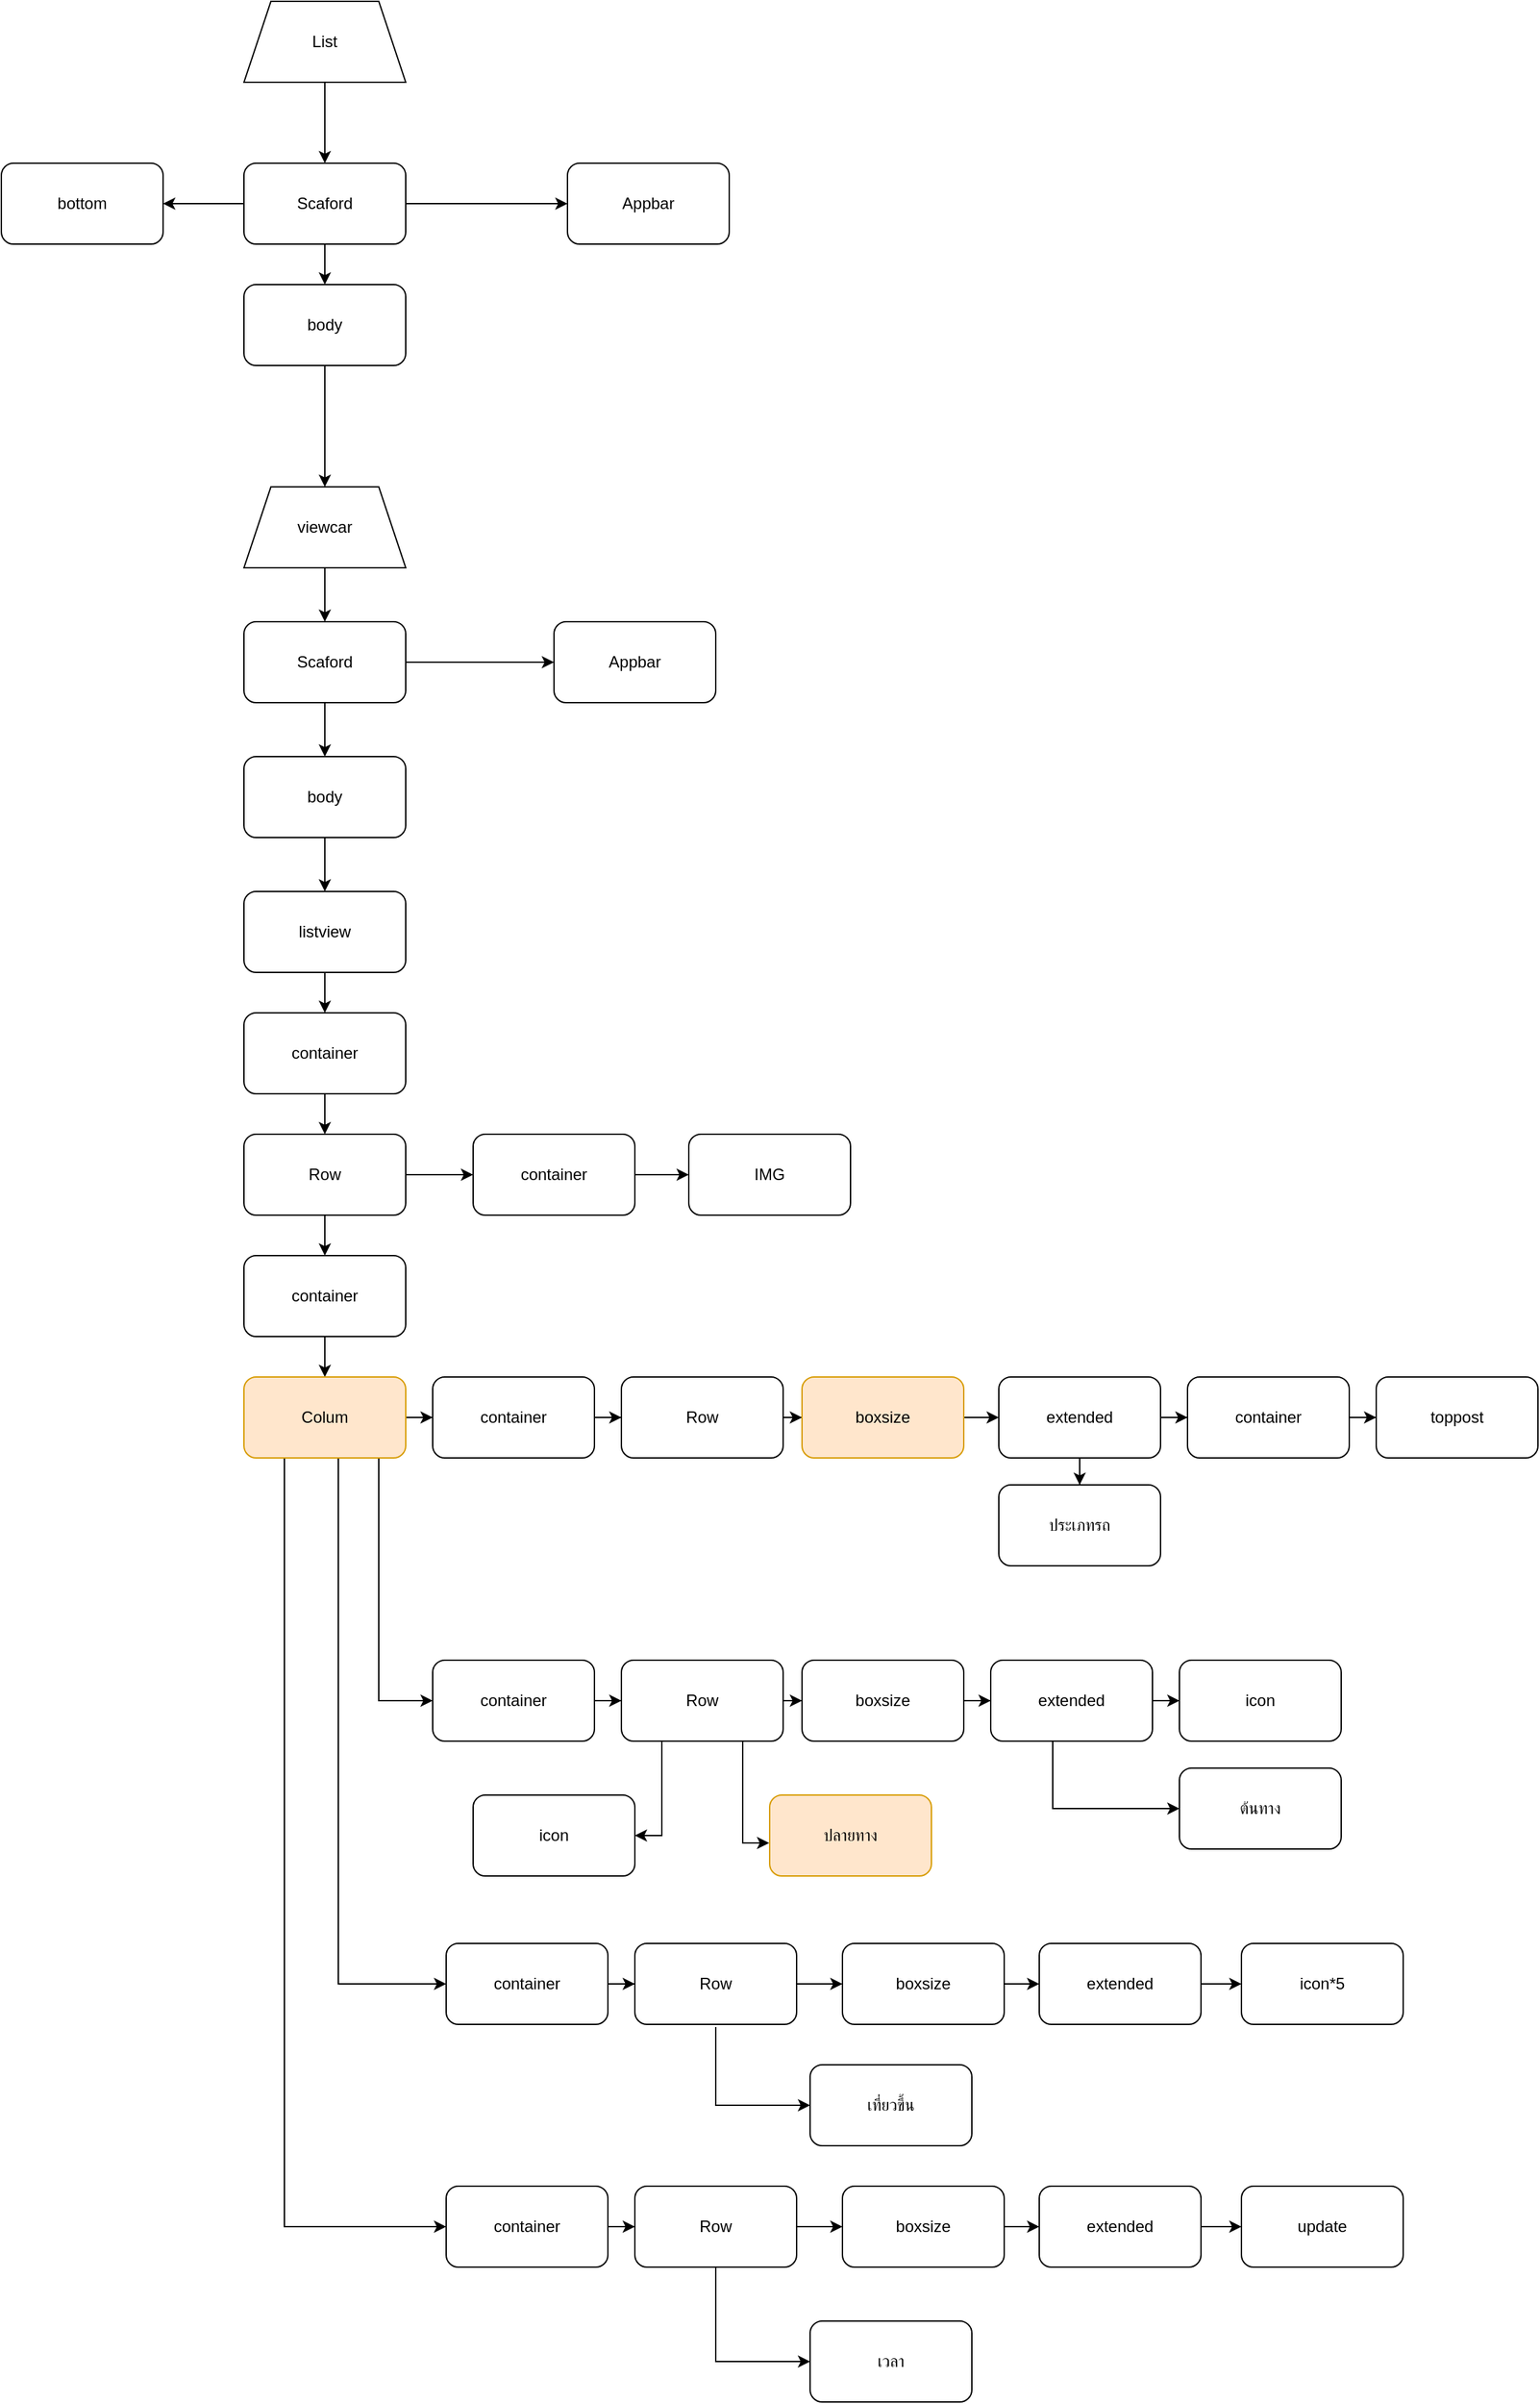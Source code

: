 <mxfile version="13.6.9" type="github">
  <diagram id="C5RBs43oDa-KdzZeNtuy" name="Page-1">
    <mxGraphModel dx="2500" dy="934" grid="1" gridSize="10" guides="1" tooltips="1" connect="1" arrows="1" fold="1" page="1" pageScale="1" pageWidth="827" pageHeight="1169" math="0" shadow="0">
      <root>
        <mxCell id="WIyWlLk6GJQsqaUBKTNV-0" />
        <mxCell id="WIyWlLk6GJQsqaUBKTNV-1" parent="WIyWlLk6GJQsqaUBKTNV-0" />
        <mxCell id="GzKHJA3VvgUtTRqvoM-W-0" value="Scaford" style="rounded=1;whiteSpace=wrap;html=1;" vertex="1" parent="WIyWlLk6GJQsqaUBKTNV-1">
          <mxGeometry x="160" y="170" width="120" height="60" as="geometry" />
        </mxCell>
        <mxCell id="GzKHJA3VvgUtTRqvoM-W-1" value="Appbar" style="rounded=1;whiteSpace=wrap;html=1;" vertex="1" parent="WIyWlLk6GJQsqaUBKTNV-1">
          <mxGeometry x="400" y="170" width="120" height="60" as="geometry" />
        </mxCell>
        <mxCell id="GzKHJA3VvgUtTRqvoM-W-2" value="" style="endArrow=classic;html=1;exitX=1;exitY=0.5;exitDx=0;exitDy=0;" edge="1" parent="WIyWlLk6GJQsqaUBKTNV-1" source="GzKHJA3VvgUtTRqvoM-W-0" target="GzKHJA3VvgUtTRqvoM-W-1">
          <mxGeometry width="50" height="50" relative="1" as="geometry">
            <mxPoint x="330" y="320" as="sourcePoint" />
            <mxPoint x="380" y="270" as="targetPoint" />
          </mxGeometry>
        </mxCell>
        <mxCell id="GzKHJA3VvgUtTRqvoM-W-3" value="bottom" style="rounded=1;whiteSpace=wrap;html=1;" vertex="1" parent="WIyWlLk6GJQsqaUBKTNV-1">
          <mxGeometry x="-20" y="170" width="120" height="60" as="geometry" />
        </mxCell>
        <mxCell id="GzKHJA3VvgUtTRqvoM-W-4" value="" style="endArrow=classic;html=1;exitX=0;exitY=0.5;exitDx=0;exitDy=0;" edge="1" parent="WIyWlLk6GJQsqaUBKTNV-1" source="GzKHJA3VvgUtTRqvoM-W-0" target="GzKHJA3VvgUtTRqvoM-W-3">
          <mxGeometry width="50" height="50" relative="1" as="geometry">
            <mxPoint x="330" y="320" as="sourcePoint" />
            <mxPoint x="380" y="270" as="targetPoint" />
          </mxGeometry>
        </mxCell>
        <mxCell id="GzKHJA3VvgUtTRqvoM-W-5" value="body" style="rounded=1;whiteSpace=wrap;html=1;" vertex="1" parent="WIyWlLk6GJQsqaUBKTNV-1">
          <mxGeometry x="160" y="260" width="120" height="60" as="geometry" />
        </mxCell>
        <mxCell id="GzKHJA3VvgUtTRqvoM-W-6" value="" style="endArrow=classic;html=1;exitX=0.5;exitY=1;exitDx=0;exitDy=0;entryX=0.5;entryY=0;entryDx=0;entryDy=0;" edge="1" parent="WIyWlLk6GJQsqaUBKTNV-1" source="GzKHJA3VvgUtTRqvoM-W-0" target="GzKHJA3VvgUtTRqvoM-W-5">
          <mxGeometry width="50" height="50" relative="1" as="geometry">
            <mxPoint x="330" y="320" as="sourcePoint" />
            <mxPoint x="380" y="270" as="targetPoint" />
          </mxGeometry>
        </mxCell>
        <mxCell id="GzKHJA3VvgUtTRqvoM-W-8" value="" style="edgeStyle=orthogonalEdgeStyle;rounded=0;orthogonalLoop=1;jettySize=auto;html=1;" edge="1" parent="WIyWlLk6GJQsqaUBKTNV-1" source="GzKHJA3VvgUtTRqvoM-W-7" target="GzKHJA3VvgUtTRqvoM-W-0">
          <mxGeometry relative="1" as="geometry" />
        </mxCell>
        <mxCell id="GzKHJA3VvgUtTRqvoM-W-7" value="List" style="shape=trapezoid;perimeter=trapezoidPerimeter;whiteSpace=wrap;html=1;fixedSize=1;" vertex="1" parent="WIyWlLk6GJQsqaUBKTNV-1">
          <mxGeometry x="160" y="50" width="120" height="60" as="geometry" />
        </mxCell>
        <mxCell id="GzKHJA3VvgUtTRqvoM-W-9" value="viewcar" style="shape=trapezoid;perimeter=trapezoidPerimeter;whiteSpace=wrap;html=1;fixedSize=1;" vertex="1" parent="WIyWlLk6GJQsqaUBKTNV-1">
          <mxGeometry x="160" y="410" width="120" height="60" as="geometry" />
        </mxCell>
        <mxCell id="GzKHJA3VvgUtTRqvoM-W-10" value="" style="endArrow=classic;html=1;exitX=0.5;exitY=1;exitDx=0;exitDy=0;entryX=0.5;entryY=0;entryDx=0;entryDy=0;" edge="1" parent="WIyWlLk6GJQsqaUBKTNV-1" source="GzKHJA3VvgUtTRqvoM-W-5" target="GzKHJA3VvgUtTRqvoM-W-9">
          <mxGeometry width="50" height="50" relative="1" as="geometry">
            <mxPoint x="330" y="320" as="sourcePoint" />
            <mxPoint x="380" y="270" as="targetPoint" />
          </mxGeometry>
        </mxCell>
        <mxCell id="GzKHJA3VvgUtTRqvoM-W-11" value="Appbar" style="rounded=1;whiteSpace=wrap;html=1;" vertex="1" parent="WIyWlLk6GJQsqaUBKTNV-1">
          <mxGeometry x="390" y="510" width="120" height="60" as="geometry" />
        </mxCell>
        <mxCell id="GzKHJA3VvgUtTRqvoM-W-12" value="" style="endArrow=classic;html=1;" edge="1" parent="WIyWlLk6GJQsqaUBKTNV-1" target="GzKHJA3VvgUtTRqvoM-W-11" source="GzKHJA3VvgUtTRqvoM-W-54">
          <mxGeometry width="50" height="50" relative="1" as="geometry">
            <mxPoint x="294" y="440" as="sourcePoint" />
            <mxPoint x="394" y="510" as="targetPoint" />
          </mxGeometry>
        </mxCell>
        <mxCell id="GzKHJA3VvgUtTRqvoM-W-13" value="body" style="rounded=1;whiteSpace=wrap;html=1;" vertex="1" parent="WIyWlLk6GJQsqaUBKTNV-1">
          <mxGeometry x="160" y="610" width="120" height="60" as="geometry" />
        </mxCell>
        <mxCell id="GzKHJA3VvgUtTRqvoM-W-14" value="" style="endArrow=classic;html=1;exitX=0.5;exitY=1;exitDx=0;exitDy=0;entryX=0.5;entryY=0;entryDx=0;entryDy=0;" edge="1" parent="WIyWlLk6GJQsqaUBKTNV-1" source="GzKHJA3VvgUtTRqvoM-W-9" target="GzKHJA3VvgUtTRqvoM-W-54">
          <mxGeometry width="50" height="50" relative="1" as="geometry">
            <mxPoint x="330" y="570" as="sourcePoint" />
            <mxPoint x="380" y="520" as="targetPoint" />
          </mxGeometry>
        </mxCell>
        <mxCell id="GzKHJA3VvgUtTRqvoM-W-15" value="listview" style="rounded=1;whiteSpace=wrap;html=1;" vertex="1" parent="WIyWlLk6GJQsqaUBKTNV-1">
          <mxGeometry x="160" y="710" width="120" height="60" as="geometry" />
        </mxCell>
        <mxCell id="GzKHJA3VvgUtTRqvoM-W-16" value="" style="endArrow=classic;html=1;exitX=0.5;exitY=1;exitDx=0;exitDy=0;" edge="1" parent="WIyWlLk6GJQsqaUBKTNV-1" source="GzKHJA3VvgUtTRqvoM-W-13" target="GzKHJA3VvgUtTRqvoM-W-15">
          <mxGeometry width="50" height="50" relative="1" as="geometry">
            <mxPoint x="330" y="840" as="sourcePoint" />
            <mxPoint x="380" y="790" as="targetPoint" />
          </mxGeometry>
        </mxCell>
        <mxCell id="GzKHJA3VvgUtTRqvoM-W-17" value="container" style="rounded=1;whiteSpace=wrap;html=1;" vertex="1" parent="WIyWlLk6GJQsqaUBKTNV-1">
          <mxGeometry x="160" y="800" width="120" height="60" as="geometry" />
        </mxCell>
        <mxCell id="GzKHJA3VvgUtTRqvoM-W-18" value="" style="endArrow=classic;html=1;exitX=0.5;exitY=1;exitDx=0;exitDy=0;entryX=0.5;entryY=0;entryDx=0;entryDy=0;" edge="1" parent="WIyWlLk6GJQsqaUBKTNV-1" source="GzKHJA3VvgUtTRqvoM-W-15" target="GzKHJA3VvgUtTRqvoM-W-17">
          <mxGeometry width="50" height="50" relative="1" as="geometry">
            <mxPoint x="330" y="930" as="sourcePoint" />
            <mxPoint x="380" y="880" as="targetPoint" />
          </mxGeometry>
        </mxCell>
        <mxCell id="GzKHJA3VvgUtTRqvoM-W-56" value="" style="edgeStyle=orthogonalEdgeStyle;rounded=0;orthogonalLoop=1;jettySize=auto;html=1;" edge="1" parent="WIyWlLk6GJQsqaUBKTNV-1" source="GzKHJA3VvgUtTRqvoM-W-19" target="GzKHJA3VvgUtTRqvoM-W-22">
          <mxGeometry relative="1" as="geometry" />
        </mxCell>
        <mxCell id="GzKHJA3VvgUtTRqvoM-W-58" value="" style="edgeStyle=orthogonalEdgeStyle;rounded=0;orthogonalLoop=1;jettySize=auto;html=1;" edge="1" parent="WIyWlLk6GJQsqaUBKTNV-1" source="GzKHJA3VvgUtTRqvoM-W-19" target="GzKHJA3VvgUtTRqvoM-W-21">
          <mxGeometry relative="1" as="geometry" />
        </mxCell>
        <mxCell id="GzKHJA3VvgUtTRqvoM-W-19" value="Row" style="rounded=1;whiteSpace=wrap;html=1;" vertex="1" parent="WIyWlLk6GJQsqaUBKTNV-1">
          <mxGeometry x="160" y="890" width="120" height="60" as="geometry" />
        </mxCell>
        <mxCell id="GzKHJA3VvgUtTRqvoM-W-20" value="" style="endArrow=classic;html=1;exitX=0.5;exitY=1;exitDx=0;exitDy=0;entryX=0.5;entryY=0;entryDx=0;entryDy=0;" edge="1" parent="WIyWlLk6GJQsqaUBKTNV-1" source="GzKHJA3VvgUtTRqvoM-W-17" target="GzKHJA3VvgUtTRqvoM-W-19">
          <mxGeometry width="50" height="50" relative="1" as="geometry">
            <mxPoint x="330" y="930" as="sourcePoint" />
            <mxPoint x="380" y="880" as="targetPoint" />
          </mxGeometry>
        </mxCell>
        <mxCell id="GzKHJA3VvgUtTRqvoM-W-59" value="" style="edgeStyle=orthogonalEdgeStyle;rounded=0;orthogonalLoop=1;jettySize=auto;html=1;" edge="1" parent="WIyWlLk6GJQsqaUBKTNV-1" source="GzKHJA3VvgUtTRqvoM-W-21" target="GzKHJA3VvgUtTRqvoM-W-23">
          <mxGeometry relative="1" as="geometry" />
        </mxCell>
        <mxCell id="GzKHJA3VvgUtTRqvoM-W-21" value="container" style="rounded=1;whiteSpace=wrap;html=1;" vertex="1" parent="WIyWlLk6GJQsqaUBKTNV-1">
          <mxGeometry x="330" y="890" width="120" height="60" as="geometry" />
        </mxCell>
        <mxCell id="GzKHJA3VvgUtTRqvoM-W-57" value="" style="edgeStyle=orthogonalEdgeStyle;rounded=0;orthogonalLoop=1;jettySize=auto;html=1;" edge="1" parent="WIyWlLk6GJQsqaUBKTNV-1" source="GzKHJA3VvgUtTRqvoM-W-22" target="GzKHJA3VvgUtTRqvoM-W-32">
          <mxGeometry relative="1" as="geometry" />
        </mxCell>
        <mxCell id="GzKHJA3VvgUtTRqvoM-W-22" value="container" style="rounded=1;whiteSpace=wrap;html=1;" vertex="1" parent="WIyWlLk6GJQsqaUBKTNV-1">
          <mxGeometry x="160" y="980" width="120" height="60" as="geometry" />
        </mxCell>
        <mxCell id="GzKHJA3VvgUtTRqvoM-W-23" value="IMG" style="rounded=1;whiteSpace=wrap;html=1;" vertex="1" parent="WIyWlLk6GJQsqaUBKTNV-1">
          <mxGeometry x="490" y="890" width="120" height="60" as="geometry" />
        </mxCell>
        <mxCell id="GzKHJA3VvgUtTRqvoM-W-62" value="" style="edgeStyle=orthogonalEdgeStyle;rounded=0;orthogonalLoop=1;jettySize=auto;html=1;" edge="1" parent="WIyWlLk6GJQsqaUBKTNV-1" source="GzKHJA3VvgUtTRqvoM-W-26" target="GzKHJA3VvgUtTRqvoM-W-27">
          <mxGeometry relative="1" as="geometry" />
        </mxCell>
        <mxCell id="GzKHJA3VvgUtTRqvoM-W-26" value="Row" style="rounded=1;whiteSpace=wrap;html=1;" vertex="1" parent="WIyWlLk6GJQsqaUBKTNV-1">
          <mxGeometry x="440" y="1070" width="120" height="60" as="geometry" />
        </mxCell>
        <mxCell id="GzKHJA3VvgUtTRqvoM-W-63" value="" style="edgeStyle=orthogonalEdgeStyle;rounded=0;orthogonalLoop=1;jettySize=auto;html=1;" edge="1" parent="WIyWlLk6GJQsqaUBKTNV-1" source="GzKHJA3VvgUtTRqvoM-W-27" target="GzKHJA3VvgUtTRqvoM-W-28">
          <mxGeometry relative="1" as="geometry" />
        </mxCell>
        <mxCell id="GzKHJA3VvgUtTRqvoM-W-27" value="boxsize" style="rounded=1;whiteSpace=wrap;html=1;fillColor=#ffe6cc;strokeColor=#d79b00;" vertex="1" parent="WIyWlLk6GJQsqaUBKTNV-1">
          <mxGeometry x="574" y="1070" width="120" height="60" as="geometry" />
        </mxCell>
        <mxCell id="GzKHJA3VvgUtTRqvoM-W-64" value="" style="edgeStyle=orthogonalEdgeStyle;rounded=0;orthogonalLoop=1;jettySize=auto;html=1;" edge="1" parent="WIyWlLk6GJQsqaUBKTNV-1" source="GzKHJA3VvgUtTRqvoM-W-28" target="GzKHJA3VvgUtTRqvoM-W-30">
          <mxGeometry relative="1" as="geometry" />
        </mxCell>
        <mxCell id="GzKHJA3VvgUtTRqvoM-W-65" value="" style="edgeStyle=orthogonalEdgeStyle;rounded=0;orthogonalLoop=1;jettySize=auto;html=1;" edge="1" parent="WIyWlLk6GJQsqaUBKTNV-1" source="GzKHJA3VvgUtTRqvoM-W-28" target="GzKHJA3VvgUtTRqvoM-W-29">
          <mxGeometry relative="1" as="geometry" />
        </mxCell>
        <mxCell id="GzKHJA3VvgUtTRqvoM-W-28" value="extended" style="rounded=1;whiteSpace=wrap;html=1;" vertex="1" parent="WIyWlLk6GJQsqaUBKTNV-1">
          <mxGeometry x="720" y="1070" width="120" height="60" as="geometry" />
        </mxCell>
        <mxCell id="GzKHJA3VvgUtTRqvoM-W-29" value="ประเภทรถ" style="rounded=1;whiteSpace=wrap;html=1;" vertex="1" parent="WIyWlLk6GJQsqaUBKTNV-1">
          <mxGeometry x="720" y="1150" width="120" height="60" as="geometry" />
        </mxCell>
        <mxCell id="GzKHJA3VvgUtTRqvoM-W-66" value="" style="edgeStyle=orthogonalEdgeStyle;rounded=0;orthogonalLoop=1;jettySize=auto;html=1;" edge="1" parent="WIyWlLk6GJQsqaUBKTNV-1" source="GzKHJA3VvgUtTRqvoM-W-30" target="GzKHJA3VvgUtTRqvoM-W-31">
          <mxGeometry relative="1" as="geometry" />
        </mxCell>
        <mxCell id="GzKHJA3VvgUtTRqvoM-W-30" value="container" style="rounded=1;whiteSpace=wrap;html=1;" vertex="1" parent="WIyWlLk6GJQsqaUBKTNV-1">
          <mxGeometry x="860" y="1070" width="120" height="60" as="geometry" />
        </mxCell>
        <mxCell id="GzKHJA3VvgUtTRqvoM-W-31" value="toppost" style="rounded=1;whiteSpace=wrap;html=1;" vertex="1" parent="WIyWlLk6GJQsqaUBKTNV-1">
          <mxGeometry x="1000" y="1070" width="120" height="60" as="geometry" />
        </mxCell>
        <mxCell id="GzKHJA3VvgUtTRqvoM-W-60" value="" style="edgeStyle=orthogonalEdgeStyle;rounded=0;orthogonalLoop=1;jettySize=auto;html=1;" edge="1" parent="WIyWlLk6GJQsqaUBKTNV-1" source="GzKHJA3VvgUtTRqvoM-W-32" target="GzKHJA3VvgUtTRqvoM-W-33">
          <mxGeometry relative="1" as="geometry" />
        </mxCell>
        <mxCell id="GzKHJA3VvgUtTRqvoM-W-67" style="edgeStyle=orthogonalEdgeStyle;rounded=0;orthogonalLoop=1;jettySize=auto;html=1;entryX=0;entryY=0.5;entryDx=0;entryDy=0;" edge="1" parent="WIyWlLk6GJQsqaUBKTNV-1" source="GzKHJA3VvgUtTRqvoM-W-32" target="GzKHJA3VvgUtTRqvoM-W-34">
          <mxGeometry relative="1" as="geometry">
            <Array as="points">
              <mxPoint x="260" y="1310" />
            </Array>
          </mxGeometry>
        </mxCell>
        <mxCell id="GzKHJA3VvgUtTRqvoM-W-76" style="edgeStyle=orthogonalEdgeStyle;rounded=0;orthogonalLoop=1;jettySize=auto;html=1;entryX=0;entryY=0.5;entryDx=0;entryDy=0;" edge="1" parent="WIyWlLk6GJQsqaUBKTNV-1" source="GzKHJA3VvgUtTRqvoM-W-32" target="GzKHJA3VvgUtTRqvoM-W-42">
          <mxGeometry relative="1" as="geometry">
            <Array as="points">
              <mxPoint x="230" y="1520" />
            </Array>
          </mxGeometry>
        </mxCell>
        <mxCell id="GzKHJA3VvgUtTRqvoM-W-77" style="edgeStyle=orthogonalEdgeStyle;rounded=0;orthogonalLoop=1;jettySize=auto;html=1;exitX=0.25;exitY=1;exitDx=0;exitDy=0;entryX=0;entryY=0.5;entryDx=0;entryDy=0;" edge="1" parent="WIyWlLk6GJQsqaUBKTNV-1" source="GzKHJA3VvgUtTRqvoM-W-32" target="GzKHJA3VvgUtTRqvoM-W-48">
          <mxGeometry relative="1" as="geometry" />
        </mxCell>
        <mxCell id="GzKHJA3VvgUtTRqvoM-W-32" value="Colum" style="rounded=1;whiteSpace=wrap;html=1;fillColor=#ffe6cc;strokeColor=#d79b00;" vertex="1" parent="WIyWlLk6GJQsqaUBKTNV-1">
          <mxGeometry x="160" y="1070" width="120" height="60" as="geometry" />
        </mxCell>
        <mxCell id="GzKHJA3VvgUtTRqvoM-W-61" value="" style="edgeStyle=orthogonalEdgeStyle;rounded=0;orthogonalLoop=1;jettySize=auto;html=1;" edge="1" parent="WIyWlLk6GJQsqaUBKTNV-1" source="GzKHJA3VvgUtTRqvoM-W-33" target="GzKHJA3VvgUtTRqvoM-W-26">
          <mxGeometry relative="1" as="geometry" />
        </mxCell>
        <mxCell id="GzKHJA3VvgUtTRqvoM-W-33" value="container" style="rounded=1;whiteSpace=wrap;html=1;" vertex="1" parent="WIyWlLk6GJQsqaUBKTNV-1">
          <mxGeometry x="300" y="1070" width="120" height="60" as="geometry" />
        </mxCell>
        <mxCell id="GzKHJA3VvgUtTRqvoM-W-68" value="" style="edgeStyle=orthogonalEdgeStyle;rounded=0;orthogonalLoop=1;jettySize=auto;html=1;" edge="1" parent="WIyWlLk6GJQsqaUBKTNV-1" source="GzKHJA3VvgUtTRqvoM-W-34" target="GzKHJA3VvgUtTRqvoM-W-35">
          <mxGeometry relative="1" as="geometry" />
        </mxCell>
        <mxCell id="GzKHJA3VvgUtTRqvoM-W-34" value="container" style="rounded=1;whiteSpace=wrap;html=1;" vertex="1" parent="WIyWlLk6GJQsqaUBKTNV-1">
          <mxGeometry x="300" y="1280" width="120" height="60" as="geometry" />
        </mxCell>
        <mxCell id="GzKHJA3VvgUtTRqvoM-W-69" value="" style="edgeStyle=orthogonalEdgeStyle;rounded=0;orthogonalLoop=1;jettySize=auto;html=1;" edge="1" parent="WIyWlLk6GJQsqaUBKTNV-1" source="GzKHJA3VvgUtTRqvoM-W-35" target="GzKHJA3VvgUtTRqvoM-W-36">
          <mxGeometry relative="1" as="geometry" />
        </mxCell>
        <mxCell id="GzKHJA3VvgUtTRqvoM-W-74" value="" style="edgeStyle=orthogonalEdgeStyle;rounded=0;orthogonalLoop=1;jettySize=auto;html=1;exitX=0.25;exitY=1;exitDx=0;exitDy=0;entryX=1;entryY=0.5;entryDx=0;entryDy=0;" edge="1" parent="WIyWlLk6GJQsqaUBKTNV-1" source="GzKHJA3VvgUtTRqvoM-W-35" target="GzKHJA3VvgUtTRqvoM-W-41">
          <mxGeometry relative="1" as="geometry">
            <mxPoint x="480" y="1360" as="sourcePoint" />
          </mxGeometry>
        </mxCell>
        <mxCell id="GzKHJA3VvgUtTRqvoM-W-83" style="edgeStyle=orthogonalEdgeStyle;rounded=0;orthogonalLoop=1;jettySize=auto;html=1;entryX=-0.003;entryY=0.592;entryDx=0;entryDy=0;entryPerimeter=0;exitX=0.75;exitY=1;exitDx=0;exitDy=0;" edge="1" parent="WIyWlLk6GJQsqaUBKTNV-1" source="GzKHJA3VvgUtTRqvoM-W-35" target="GzKHJA3VvgUtTRqvoM-W-38">
          <mxGeometry relative="1" as="geometry" />
        </mxCell>
        <mxCell id="GzKHJA3VvgUtTRqvoM-W-35" value="Row" style="rounded=1;whiteSpace=wrap;html=1;" vertex="1" parent="WIyWlLk6GJQsqaUBKTNV-1">
          <mxGeometry x="440" y="1280" width="120" height="60" as="geometry" />
        </mxCell>
        <mxCell id="GzKHJA3VvgUtTRqvoM-W-70" value="" style="edgeStyle=orthogonalEdgeStyle;rounded=0;orthogonalLoop=1;jettySize=auto;html=1;" edge="1" parent="WIyWlLk6GJQsqaUBKTNV-1" source="GzKHJA3VvgUtTRqvoM-W-36" target="GzKHJA3VvgUtTRqvoM-W-37">
          <mxGeometry relative="1" as="geometry" />
        </mxCell>
        <mxCell id="GzKHJA3VvgUtTRqvoM-W-36" value="boxsize" style="rounded=1;whiteSpace=wrap;html=1;" vertex="1" parent="WIyWlLk6GJQsqaUBKTNV-1">
          <mxGeometry x="574" y="1280" width="120" height="60" as="geometry" />
        </mxCell>
        <mxCell id="GzKHJA3VvgUtTRqvoM-W-71" value="" style="edgeStyle=orthogonalEdgeStyle;rounded=0;orthogonalLoop=1;jettySize=auto;html=1;" edge="1" parent="WIyWlLk6GJQsqaUBKTNV-1" source="GzKHJA3VvgUtTRqvoM-W-37" target="GzKHJA3VvgUtTRqvoM-W-39">
          <mxGeometry relative="1" as="geometry" />
        </mxCell>
        <mxCell id="GzKHJA3VvgUtTRqvoM-W-82" style="edgeStyle=orthogonalEdgeStyle;rounded=0;orthogonalLoop=1;jettySize=auto;html=1;entryX=0;entryY=0.5;entryDx=0;entryDy=0;" edge="1" parent="WIyWlLk6GJQsqaUBKTNV-1" source="GzKHJA3VvgUtTRqvoM-W-37" target="GzKHJA3VvgUtTRqvoM-W-40">
          <mxGeometry relative="1" as="geometry">
            <Array as="points">
              <mxPoint x="760" y="1390" />
            </Array>
          </mxGeometry>
        </mxCell>
        <mxCell id="GzKHJA3VvgUtTRqvoM-W-37" value="extended" style="rounded=1;whiteSpace=wrap;html=1;" vertex="1" parent="WIyWlLk6GJQsqaUBKTNV-1">
          <mxGeometry x="714" y="1280" width="120" height="60" as="geometry" />
        </mxCell>
        <mxCell id="GzKHJA3VvgUtTRqvoM-W-38" value="ปลายทาง" style="rounded=1;whiteSpace=wrap;html=1;fillColor=#ffe6cc;strokeColor=#d79b00;" vertex="1" parent="WIyWlLk6GJQsqaUBKTNV-1">
          <mxGeometry x="550" y="1380" width="120" height="60" as="geometry" />
        </mxCell>
        <mxCell id="GzKHJA3VvgUtTRqvoM-W-39" value="icon" style="rounded=1;whiteSpace=wrap;html=1;" vertex="1" parent="WIyWlLk6GJQsqaUBKTNV-1">
          <mxGeometry x="854" y="1280" width="120" height="60" as="geometry" />
        </mxCell>
        <mxCell id="GzKHJA3VvgUtTRqvoM-W-40" value="ต้นทาง" style="rounded=1;whiteSpace=wrap;html=1;" vertex="1" parent="WIyWlLk6GJQsqaUBKTNV-1">
          <mxGeometry x="854" y="1360" width="120" height="60" as="geometry" />
        </mxCell>
        <mxCell id="GzKHJA3VvgUtTRqvoM-W-41" value="icon" style="rounded=1;whiteSpace=wrap;html=1;" vertex="1" parent="WIyWlLk6GJQsqaUBKTNV-1">
          <mxGeometry x="330" y="1380" width="120" height="60" as="geometry" />
        </mxCell>
        <mxCell id="GzKHJA3VvgUtTRqvoM-W-78" value="" style="edgeStyle=orthogonalEdgeStyle;rounded=0;orthogonalLoop=1;jettySize=auto;html=1;" edge="1" parent="WIyWlLk6GJQsqaUBKTNV-1" source="GzKHJA3VvgUtTRqvoM-W-42" target="GzKHJA3VvgUtTRqvoM-W-43">
          <mxGeometry relative="1" as="geometry" />
        </mxCell>
        <mxCell id="GzKHJA3VvgUtTRqvoM-W-42" value="container" style="rounded=1;whiteSpace=wrap;html=1;" vertex="1" parent="WIyWlLk6GJQsqaUBKTNV-1">
          <mxGeometry x="310" y="1490" width="120" height="60" as="geometry" />
        </mxCell>
        <mxCell id="GzKHJA3VvgUtTRqvoM-W-79" value="" style="edgeStyle=orthogonalEdgeStyle;rounded=0;orthogonalLoop=1;jettySize=auto;html=1;" edge="1" parent="WIyWlLk6GJQsqaUBKTNV-1" source="GzKHJA3VvgUtTRqvoM-W-43" target="GzKHJA3VvgUtTRqvoM-W-44">
          <mxGeometry relative="1" as="geometry" />
        </mxCell>
        <mxCell id="GzKHJA3VvgUtTRqvoM-W-84" style="edgeStyle=orthogonalEdgeStyle;rounded=0;orthogonalLoop=1;jettySize=auto;html=1;entryX=0;entryY=0.5;entryDx=0;entryDy=0;" edge="1" parent="WIyWlLk6GJQsqaUBKTNV-1" target="GzKHJA3VvgUtTRqvoM-W-47">
          <mxGeometry relative="1" as="geometry">
            <mxPoint x="510" y="1552" as="sourcePoint" />
            <Array as="points">
              <mxPoint x="510" y="1610" />
            </Array>
          </mxGeometry>
        </mxCell>
        <mxCell id="GzKHJA3VvgUtTRqvoM-W-43" value="Row" style="rounded=1;whiteSpace=wrap;html=1;" vertex="1" parent="WIyWlLk6GJQsqaUBKTNV-1">
          <mxGeometry x="450" y="1490" width="120" height="60" as="geometry" />
        </mxCell>
        <mxCell id="GzKHJA3VvgUtTRqvoM-W-80" value="" style="edgeStyle=orthogonalEdgeStyle;rounded=0;orthogonalLoop=1;jettySize=auto;html=1;" edge="1" parent="WIyWlLk6GJQsqaUBKTNV-1" source="GzKHJA3VvgUtTRqvoM-W-44" target="GzKHJA3VvgUtTRqvoM-W-45">
          <mxGeometry relative="1" as="geometry" />
        </mxCell>
        <mxCell id="GzKHJA3VvgUtTRqvoM-W-44" value="boxsize" style="rounded=1;whiteSpace=wrap;html=1;" vertex="1" parent="WIyWlLk6GJQsqaUBKTNV-1">
          <mxGeometry x="604" y="1490" width="120" height="60" as="geometry" />
        </mxCell>
        <mxCell id="GzKHJA3VvgUtTRqvoM-W-81" value="" style="edgeStyle=orthogonalEdgeStyle;rounded=0;orthogonalLoop=1;jettySize=auto;html=1;" edge="1" parent="WIyWlLk6GJQsqaUBKTNV-1" source="GzKHJA3VvgUtTRqvoM-W-45" target="GzKHJA3VvgUtTRqvoM-W-46">
          <mxGeometry relative="1" as="geometry" />
        </mxCell>
        <mxCell id="GzKHJA3VvgUtTRqvoM-W-45" value="extended" style="rounded=1;whiteSpace=wrap;html=1;" vertex="1" parent="WIyWlLk6GJQsqaUBKTNV-1">
          <mxGeometry x="750" y="1490" width="120" height="60" as="geometry" />
        </mxCell>
        <mxCell id="GzKHJA3VvgUtTRqvoM-W-46" value="icon*5" style="rounded=1;whiteSpace=wrap;html=1;" vertex="1" parent="WIyWlLk6GJQsqaUBKTNV-1">
          <mxGeometry x="900" y="1490" width="120" height="60" as="geometry" />
        </mxCell>
        <mxCell id="GzKHJA3VvgUtTRqvoM-W-47" value="เที่ยวขึ้น" style="rounded=1;whiteSpace=wrap;html=1;" vertex="1" parent="WIyWlLk6GJQsqaUBKTNV-1">
          <mxGeometry x="580" y="1580" width="120" height="60" as="geometry" />
        </mxCell>
        <mxCell id="GzKHJA3VvgUtTRqvoM-W-85" value="" style="edgeStyle=orthogonalEdgeStyle;rounded=0;orthogonalLoop=1;jettySize=auto;html=1;" edge="1" parent="WIyWlLk6GJQsqaUBKTNV-1" source="GzKHJA3VvgUtTRqvoM-W-48" target="GzKHJA3VvgUtTRqvoM-W-49">
          <mxGeometry relative="1" as="geometry" />
        </mxCell>
        <mxCell id="GzKHJA3VvgUtTRqvoM-W-48" value="container" style="rounded=1;whiteSpace=wrap;html=1;" vertex="1" parent="WIyWlLk6GJQsqaUBKTNV-1">
          <mxGeometry x="310" y="1670" width="120" height="60" as="geometry" />
        </mxCell>
        <mxCell id="GzKHJA3VvgUtTRqvoM-W-86" value="" style="edgeStyle=orthogonalEdgeStyle;rounded=0;orthogonalLoop=1;jettySize=auto;html=1;" edge="1" parent="WIyWlLk6GJQsqaUBKTNV-1" source="GzKHJA3VvgUtTRqvoM-W-49" target="GzKHJA3VvgUtTRqvoM-W-50">
          <mxGeometry relative="1" as="geometry" />
        </mxCell>
        <mxCell id="GzKHJA3VvgUtTRqvoM-W-89" style="edgeStyle=orthogonalEdgeStyle;rounded=0;orthogonalLoop=1;jettySize=auto;html=1;entryX=0;entryY=0.5;entryDx=0;entryDy=0;exitX=0.5;exitY=1;exitDx=0;exitDy=0;" edge="1" parent="WIyWlLk6GJQsqaUBKTNV-1" source="GzKHJA3VvgUtTRqvoM-W-49" target="GzKHJA3VvgUtTRqvoM-W-53">
          <mxGeometry relative="1" as="geometry" />
        </mxCell>
        <mxCell id="GzKHJA3VvgUtTRqvoM-W-49" value="Row" style="rounded=1;whiteSpace=wrap;html=1;" vertex="1" parent="WIyWlLk6GJQsqaUBKTNV-1">
          <mxGeometry x="450" y="1670" width="120" height="60" as="geometry" />
        </mxCell>
        <mxCell id="GzKHJA3VvgUtTRqvoM-W-87" value="" style="edgeStyle=orthogonalEdgeStyle;rounded=0;orthogonalLoop=1;jettySize=auto;html=1;" edge="1" parent="WIyWlLk6GJQsqaUBKTNV-1" source="GzKHJA3VvgUtTRqvoM-W-50" target="GzKHJA3VvgUtTRqvoM-W-51">
          <mxGeometry relative="1" as="geometry" />
        </mxCell>
        <mxCell id="GzKHJA3VvgUtTRqvoM-W-50" value="boxsize" style="rounded=1;whiteSpace=wrap;html=1;" vertex="1" parent="WIyWlLk6GJQsqaUBKTNV-1">
          <mxGeometry x="604" y="1670" width="120" height="60" as="geometry" />
        </mxCell>
        <mxCell id="GzKHJA3VvgUtTRqvoM-W-88" value="" style="edgeStyle=orthogonalEdgeStyle;rounded=0;orthogonalLoop=1;jettySize=auto;html=1;" edge="1" parent="WIyWlLk6GJQsqaUBKTNV-1" source="GzKHJA3VvgUtTRqvoM-W-51" target="GzKHJA3VvgUtTRqvoM-W-52">
          <mxGeometry relative="1" as="geometry" />
        </mxCell>
        <mxCell id="GzKHJA3VvgUtTRqvoM-W-51" value="extended" style="rounded=1;whiteSpace=wrap;html=1;" vertex="1" parent="WIyWlLk6GJQsqaUBKTNV-1">
          <mxGeometry x="750" y="1670" width="120" height="60" as="geometry" />
        </mxCell>
        <mxCell id="GzKHJA3VvgUtTRqvoM-W-52" value="update" style="rounded=1;whiteSpace=wrap;html=1;" vertex="1" parent="WIyWlLk6GJQsqaUBKTNV-1">
          <mxGeometry x="900" y="1670" width="120" height="60" as="geometry" />
        </mxCell>
        <mxCell id="GzKHJA3VvgUtTRqvoM-W-53" value="เวลา" style="rounded=1;whiteSpace=wrap;html=1;" vertex="1" parent="WIyWlLk6GJQsqaUBKTNV-1">
          <mxGeometry x="580" y="1770" width="120" height="60" as="geometry" />
        </mxCell>
        <mxCell id="GzKHJA3VvgUtTRqvoM-W-54" value="Scaford" style="rounded=1;whiteSpace=wrap;html=1;" vertex="1" parent="WIyWlLk6GJQsqaUBKTNV-1">
          <mxGeometry x="160" y="510" width="120" height="60" as="geometry" />
        </mxCell>
        <mxCell id="GzKHJA3VvgUtTRqvoM-W-55" value="" style="endArrow=classic;html=1;exitX=0.5;exitY=1;exitDx=0;exitDy=0;" edge="1" parent="WIyWlLk6GJQsqaUBKTNV-1" source="GzKHJA3VvgUtTRqvoM-W-54" target="GzKHJA3VvgUtTRqvoM-W-13">
          <mxGeometry width="50" height="50" relative="1" as="geometry">
            <mxPoint x="340" y="710" as="sourcePoint" />
            <mxPoint x="390" y="660" as="targetPoint" />
          </mxGeometry>
        </mxCell>
      </root>
    </mxGraphModel>
  </diagram>
</mxfile>
